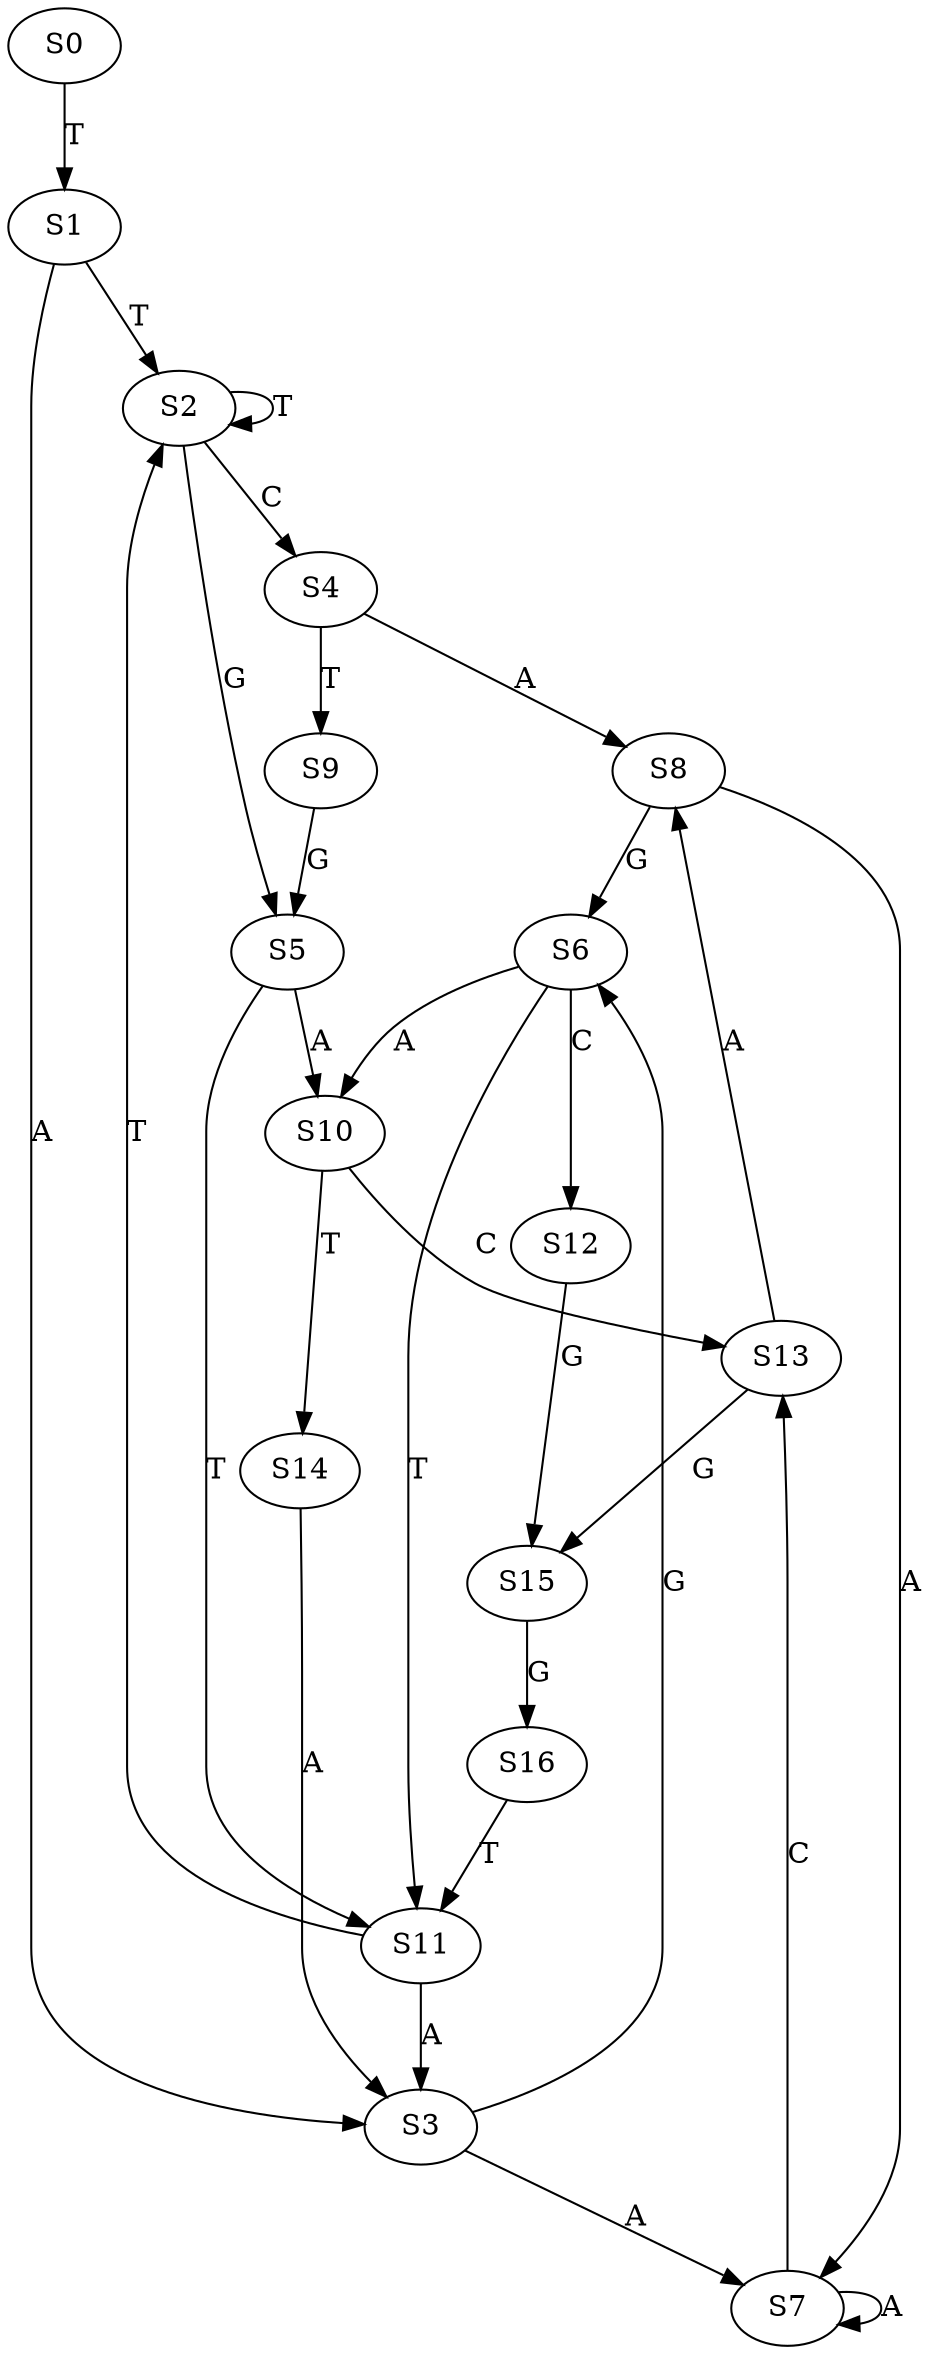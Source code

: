 strict digraph  {
	S0 -> S1 [ label = T ];
	S1 -> S2 [ label = T ];
	S1 -> S3 [ label = A ];
	S2 -> S4 [ label = C ];
	S2 -> S2 [ label = T ];
	S2 -> S5 [ label = G ];
	S3 -> S6 [ label = G ];
	S3 -> S7 [ label = A ];
	S4 -> S8 [ label = A ];
	S4 -> S9 [ label = T ];
	S5 -> S10 [ label = A ];
	S5 -> S11 [ label = T ];
	S6 -> S10 [ label = A ];
	S6 -> S11 [ label = T ];
	S6 -> S12 [ label = C ];
	S7 -> S7 [ label = A ];
	S7 -> S13 [ label = C ];
	S8 -> S6 [ label = G ];
	S8 -> S7 [ label = A ];
	S9 -> S5 [ label = G ];
	S10 -> S13 [ label = C ];
	S10 -> S14 [ label = T ];
	S11 -> S3 [ label = A ];
	S11 -> S2 [ label = T ];
	S12 -> S15 [ label = G ];
	S13 -> S15 [ label = G ];
	S13 -> S8 [ label = A ];
	S14 -> S3 [ label = A ];
	S15 -> S16 [ label = G ];
	S16 -> S11 [ label = T ];
}
